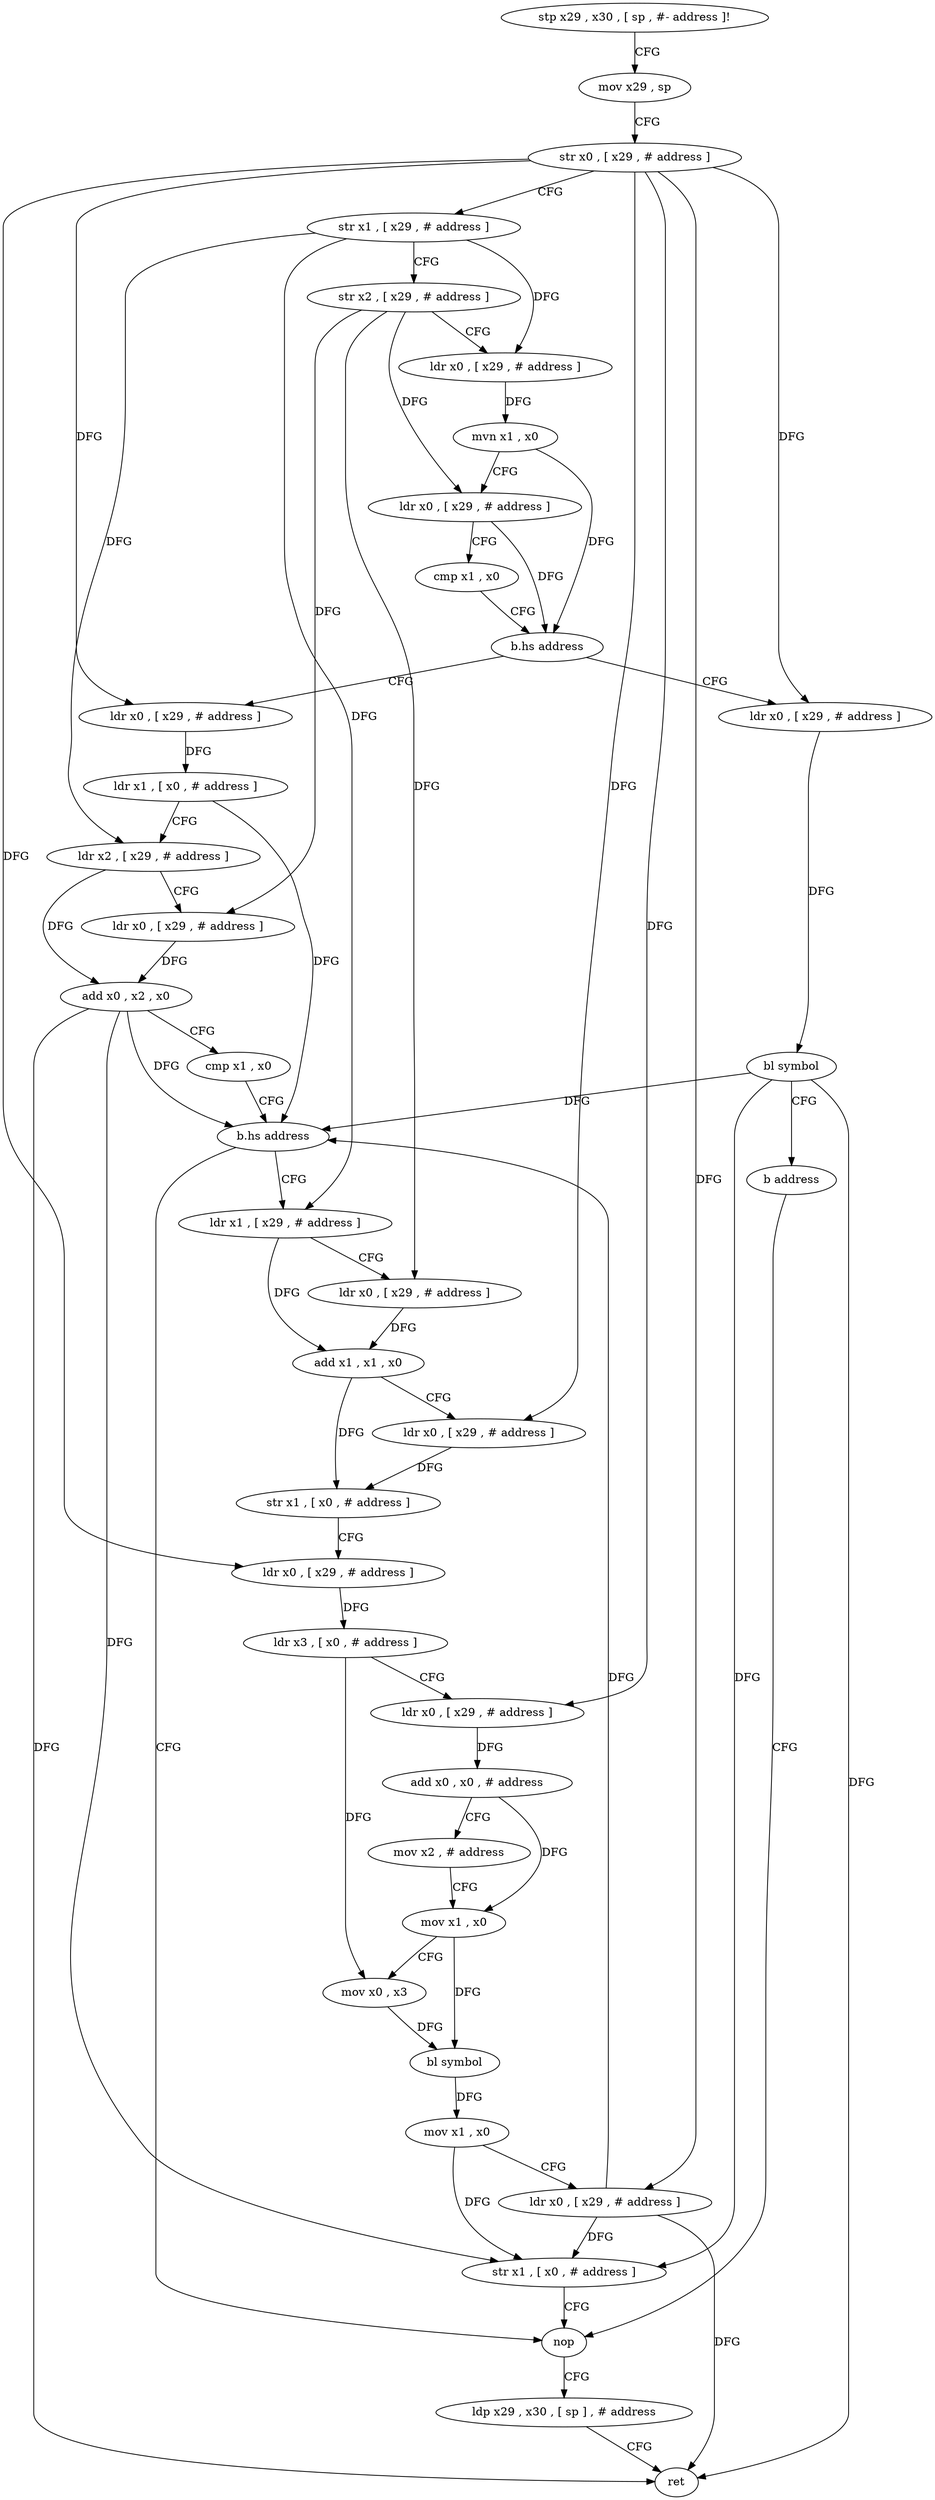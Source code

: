 digraph "func" {
"4206268" [label = "stp x29 , x30 , [ sp , #- address ]!" ]
"4206272" [label = "mov x29 , sp" ]
"4206276" [label = "str x0 , [ x29 , # address ]" ]
"4206280" [label = "str x1 , [ x29 , # address ]" ]
"4206284" [label = "str x2 , [ x29 , # address ]" ]
"4206288" [label = "ldr x0 , [ x29 , # address ]" ]
"4206292" [label = "mvn x1 , x0" ]
"4206296" [label = "ldr x0 , [ x29 , # address ]" ]
"4206300" [label = "cmp x1 , x0" ]
"4206304" [label = "b.hs address" ]
"4206320" [label = "ldr x0 , [ x29 , # address ]" ]
"4206308" [label = "ldr x0 , [ x29 , # address ]" ]
"4206324" [label = "ldr x1 , [ x0 , # address ]" ]
"4206328" [label = "ldr x2 , [ x29 , # address ]" ]
"4206332" [label = "ldr x0 , [ x29 , # address ]" ]
"4206336" [label = "add x0 , x2 , x0" ]
"4206340" [label = "cmp x1 , x0" ]
"4206344" [label = "b.hs address" ]
"4206412" [label = "nop" ]
"4206348" [label = "ldr x1 , [ x29 , # address ]" ]
"4206312" [label = "bl symbol" ]
"4206316" [label = "b address" ]
"4206416" [label = "ldp x29 , x30 , [ sp ] , # address" ]
"4206420" [label = "ret" ]
"4206352" [label = "ldr x0 , [ x29 , # address ]" ]
"4206356" [label = "add x1 , x1 , x0" ]
"4206360" [label = "ldr x0 , [ x29 , # address ]" ]
"4206364" [label = "str x1 , [ x0 , # address ]" ]
"4206368" [label = "ldr x0 , [ x29 , # address ]" ]
"4206372" [label = "ldr x3 , [ x0 , # address ]" ]
"4206376" [label = "ldr x0 , [ x29 , # address ]" ]
"4206380" [label = "add x0 , x0 , # address" ]
"4206384" [label = "mov x2 , # address" ]
"4206388" [label = "mov x1 , x0" ]
"4206392" [label = "mov x0 , x3" ]
"4206396" [label = "bl symbol" ]
"4206400" [label = "mov x1 , x0" ]
"4206404" [label = "ldr x0 , [ x29 , # address ]" ]
"4206408" [label = "str x1 , [ x0 , # address ]" ]
"4206268" -> "4206272" [ label = "CFG" ]
"4206272" -> "4206276" [ label = "CFG" ]
"4206276" -> "4206280" [ label = "CFG" ]
"4206276" -> "4206320" [ label = "DFG" ]
"4206276" -> "4206308" [ label = "DFG" ]
"4206276" -> "4206360" [ label = "DFG" ]
"4206276" -> "4206368" [ label = "DFG" ]
"4206276" -> "4206376" [ label = "DFG" ]
"4206276" -> "4206404" [ label = "DFG" ]
"4206280" -> "4206284" [ label = "CFG" ]
"4206280" -> "4206288" [ label = "DFG" ]
"4206280" -> "4206328" [ label = "DFG" ]
"4206280" -> "4206348" [ label = "DFG" ]
"4206284" -> "4206288" [ label = "CFG" ]
"4206284" -> "4206296" [ label = "DFG" ]
"4206284" -> "4206332" [ label = "DFG" ]
"4206284" -> "4206352" [ label = "DFG" ]
"4206288" -> "4206292" [ label = "DFG" ]
"4206292" -> "4206296" [ label = "CFG" ]
"4206292" -> "4206304" [ label = "DFG" ]
"4206296" -> "4206300" [ label = "CFG" ]
"4206296" -> "4206304" [ label = "DFG" ]
"4206300" -> "4206304" [ label = "CFG" ]
"4206304" -> "4206320" [ label = "CFG" ]
"4206304" -> "4206308" [ label = "CFG" ]
"4206320" -> "4206324" [ label = "DFG" ]
"4206308" -> "4206312" [ label = "DFG" ]
"4206324" -> "4206328" [ label = "CFG" ]
"4206324" -> "4206344" [ label = "DFG" ]
"4206328" -> "4206332" [ label = "CFG" ]
"4206328" -> "4206336" [ label = "DFG" ]
"4206332" -> "4206336" [ label = "DFG" ]
"4206336" -> "4206340" [ label = "CFG" ]
"4206336" -> "4206344" [ label = "DFG" ]
"4206336" -> "4206420" [ label = "DFG" ]
"4206336" -> "4206408" [ label = "DFG" ]
"4206340" -> "4206344" [ label = "CFG" ]
"4206344" -> "4206412" [ label = "CFG" ]
"4206344" -> "4206348" [ label = "CFG" ]
"4206412" -> "4206416" [ label = "CFG" ]
"4206348" -> "4206352" [ label = "CFG" ]
"4206348" -> "4206356" [ label = "DFG" ]
"4206312" -> "4206316" [ label = "CFG" ]
"4206312" -> "4206344" [ label = "DFG" ]
"4206312" -> "4206420" [ label = "DFG" ]
"4206312" -> "4206408" [ label = "DFG" ]
"4206316" -> "4206412" [ label = "CFG" ]
"4206416" -> "4206420" [ label = "CFG" ]
"4206352" -> "4206356" [ label = "DFG" ]
"4206356" -> "4206360" [ label = "CFG" ]
"4206356" -> "4206364" [ label = "DFG" ]
"4206360" -> "4206364" [ label = "DFG" ]
"4206364" -> "4206368" [ label = "CFG" ]
"4206368" -> "4206372" [ label = "DFG" ]
"4206372" -> "4206376" [ label = "CFG" ]
"4206372" -> "4206392" [ label = "DFG" ]
"4206376" -> "4206380" [ label = "DFG" ]
"4206380" -> "4206384" [ label = "CFG" ]
"4206380" -> "4206388" [ label = "DFG" ]
"4206384" -> "4206388" [ label = "CFG" ]
"4206388" -> "4206392" [ label = "CFG" ]
"4206388" -> "4206396" [ label = "DFG" ]
"4206392" -> "4206396" [ label = "DFG" ]
"4206396" -> "4206400" [ label = "DFG" ]
"4206400" -> "4206404" [ label = "CFG" ]
"4206400" -> "4206408" [ label = "DFG" ]
"4206404" -> "4206408" [ label = "DFG" ]
"4206404" -> "4206344" [ label = "DFG" ]
"4206404" -> "4206420" [ label = "DFG" ]
"4206408" -> "4206412" [ label = "CFG" ]
}
